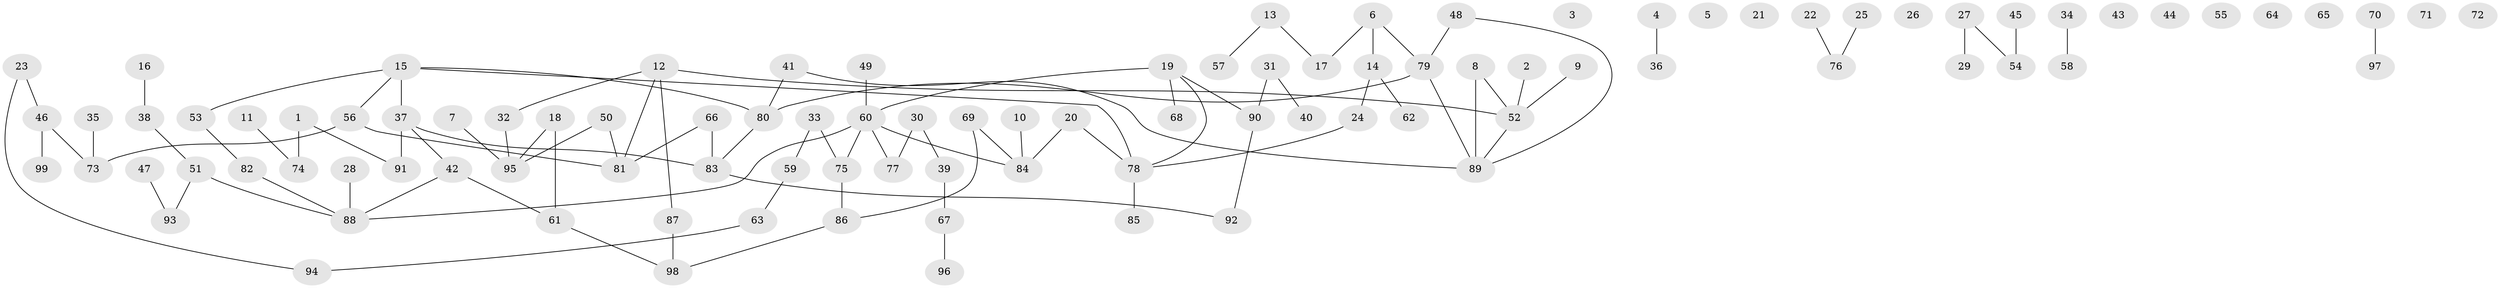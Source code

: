 // coarse degree distribution, {8: 0.041666666666666664, 5: 0.125, 3: 0.3333333333333333, 2: 0.25, 1: 0.20833333333333334, 4: 0.041666666666666664}
// Generated by graph-tools (version 1.1) at 2025/48/03/04/25 22:48:33]
// undirected, 99 vertices, 99 edges
graph export_dot {
  node [color=gray90,style=filled];
  1;
  2;
  3;
  4;
  5;
  6;
  7;
  8;
  9;
  10;
  11;
  12;
  13;
  14;
  15;
  16;
  17;
  18;
  19;
  20;
  21;
  22;
  23;
  24;
  25;
  26;
  27;
  28;
  29;
  30;
  31;
  32;
  33;
  34;
  35;
  36;
  37;
  38;
  39;
  40;
  41;
  42;
  43;
  44;
  45;
  46;
  47;
  48;
  49;
  50;
  51;
  52;
  53;
  54;
  55;
  56;
  57;
  58;
  59;
  60;
  61;
  62;
  63;
  64;
  65;
  66;
  67;
  68;
  69;
  70;
  71;
  72;
  73;
  74;
  75;
  76;
  77;
  78;
  79;
  80;
  81;
  82;
  83;
  84;
  85;
  86;
  87;
  88;
  89;
  90;
  91;
  92;
  93;
  94;
  95;
  96;
  97;
  98;
  99;
  1 -- 74;
  1 -- 91;
  2 -- 52;
  4 -- 36;
  6 -- 14;
  6 -- 17;
  6 -- 79;
  7 -- 95;
  8 -- 52;
  8 -- 89;
  9 -- 52;
  10 -- 84;
  11 -- 74;
  12 -- 32;
  12 -- 52;
  12 -- 81;
  12 -- 87;
  13 -- 17;
  13 -- 57;
  14 -- 24;
  14 -- 62;
  15 -- 37;
  15 -- 53;
  15 -- 56;
  15 -- 78;
  15 -- 80;
  16 -- 38;
  18 -- 61;
  18 -- 95;
  19 -- 60;
  19 -- 68;
  19 -- 78;
  19 -- 90;
  20 -- 78;
  20 -- 84;
  22 -- 76;
  23 -- 46;
  23 -- 94;
  24 -- 78;
  25 -- 76;
  27 -- 29;
  27 -- 54;
  28 -- 88;
  30 -- 39;
  30 -- 77;
  31 -- 40;
  31 -- 90;
  32 -- 95;
  33 -- 59;
  33 -- 75;
  34 -- 58;
  35 -- 73;
  37 -- 42;
  37 -- 83;
  37 -- 91;
  38 -- 51;
  39 -- 67;
  41 -- 80;
  41 -- 89;
  42 -- 61;
  42 -- 88;
  45 -- 54;
  46 -- 73;
  46 -- 99;
  47 -- 93;
  48 -- 79;
  48 -- 89;
  49 -- 60;
  50 -- 81;
  50 -- 95;
  51 -- 88;
  51 -- 93;
  52 -- 89;
  53 -- 82;
  56 -- 73;
  56 -- 81;
  59 -- 63;
  60 -- 75;
  60 -- 77;
  60 -- 84;
  60 -- 88;
  61 -- 98;
  63 -- 94;
  66 -- 81;
  66 -- 83;
  67 -- 96;
  69 -- 84;
  69 -- 86;
  70 -- 97;
  75 -- 86;
  78 -- 85;
  79 -- 80;
  79 -- 89;
  80 -- 83;
  82 -- 88;
  83 -- 92;
  86 -- 98;
  87 -- 98;
  90 -- 92;
}
